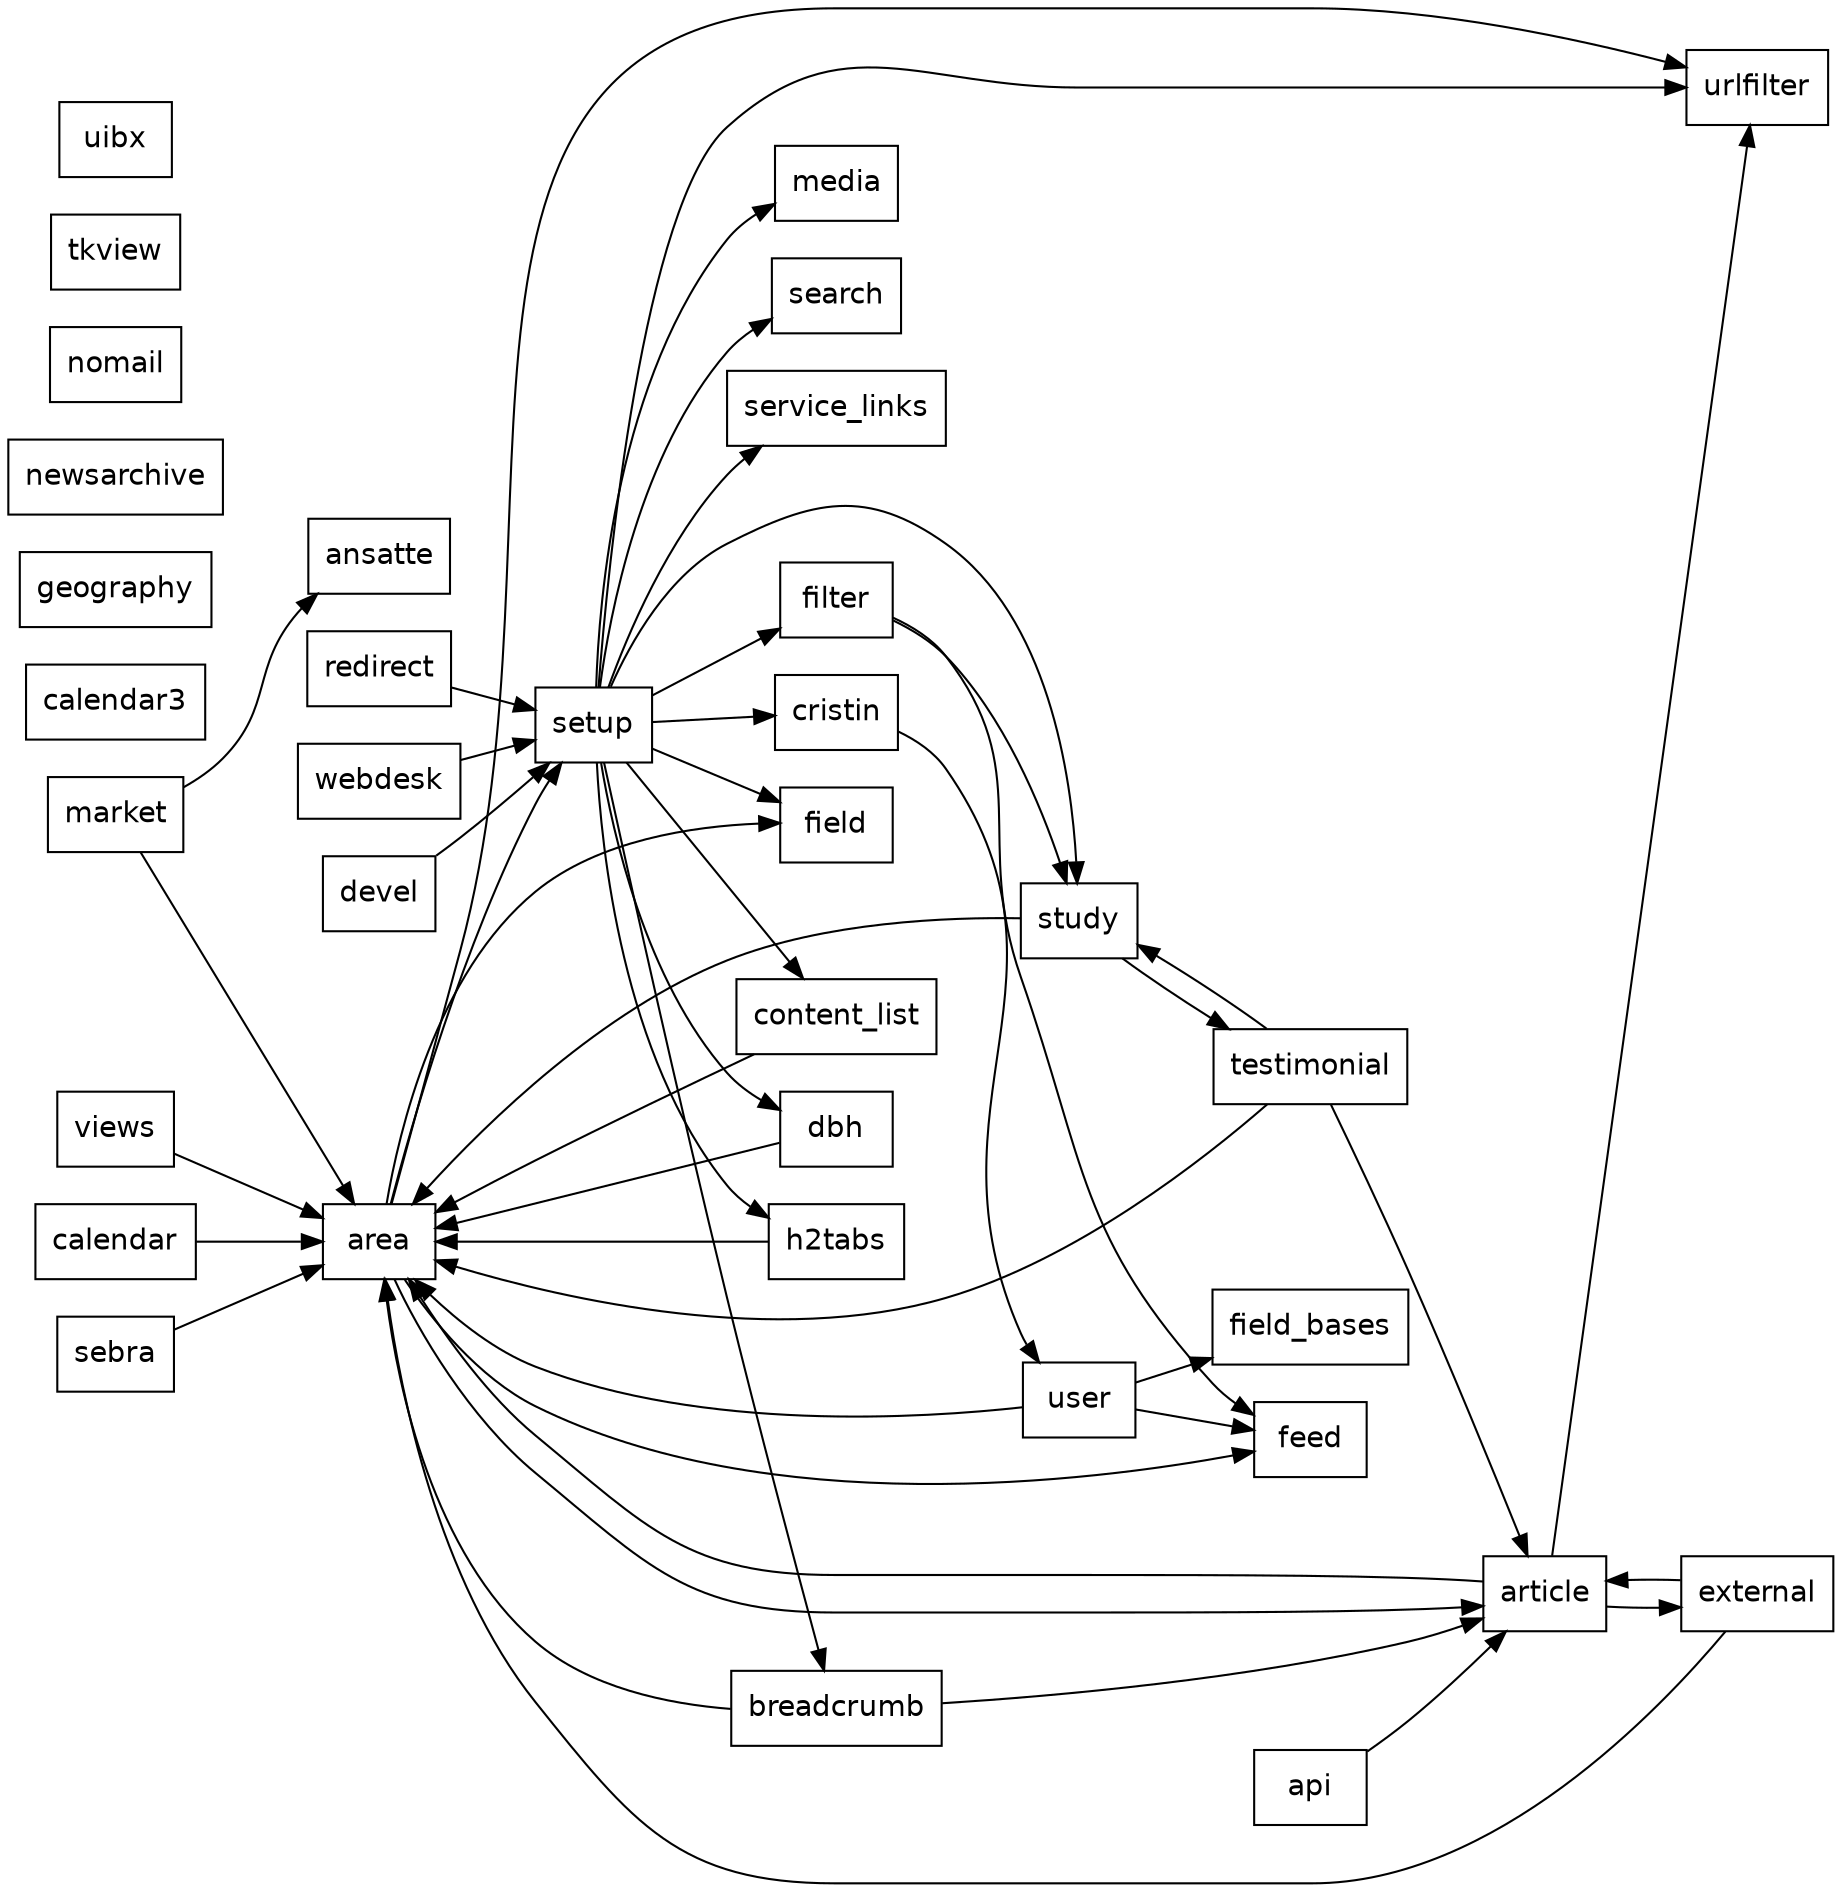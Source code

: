 digraph {
  rankdir=LR;
  node [shape=box, padding=0, fontname=Helvetica];
  uib_ansatte [label="ansatte"];
  uib_api [label="api"];
  uib_api -> uib_article;
  uib_area [label="area"];
  uib_area -> uib_article;
  uib_area -> uib_feed;
  uib_area -> uib_field;
  uib_area -> uib_setup;
  uib_area -> uib_urlfilter;
  uib_article [label="article"];
  uib_article -> uib_area;
  uib_article -> uib_external;
  uib_article -> uib_urlfilter;
  uib_breadcrumb [label="breadcrumb"];
  uib_breadcrumb -> uib_area;
  uib_breadcrumb -> uib_article;
  uib_calendar [label="calendar"];
  uib_calendar -> uib_area;
  uib_calendar3 [label="calendar3"];
  uib_content_list [label="content_list"];
  uib_content_list -> uib_area;
  uib_cristin [label="cristin"];
  uib_cristin -> uib_user;
  uib_dbh [label="dbh"];
  uib_dbh -> uib_area;
  uib_devel [label="devel"];
  uib_devel -> uib_setup;
  uib_external [label="external"];
  uib_external -> uib_area;
  uib_external -> uib_article;
  uib_feed [label="feed"];
  uib_field [label="field"];
  uib_field_bases [label="field_bases"];
  uib_filter [label="filter"];
  uib_filter -> uib_study;
  uib_filter -> uib_feed;
  uib_geography [label="geography"];
  uib_h2tabs [label="h2tabs"];
  uib_h2tabs -> uib_area;
  uib_market [label="market"];
  uib_market -> uib_ansatte;
  uib_market -> uib_area;
  uib_media [label="media"];
  uib_newsarchive [label="newsarchive"];
  uib_nomail [label="nomail"];
  uib_redirect [label="redirect"];
  uib_redirect -> uib_setup;
  uib_search [label="search"];
  uib_sebra [label="sebra"];
  uib_sebra -> uib_area;
  uib_service_links [label="service_links"];
  uib_setup [label="setup"];
  uib_setup -> uib_breadcrumb;
  uib_setup -> uib_content_list;
  uib_setup -> uib_cristin;
  uib_setup -> uib_dbh;
  uib_setup -> uib_field;
  uib_setup -> uib_filter;
  uib_setup -> uib_h2tabs;
  uib_setup -> uib_media;
  uib_setup -> uib_search;
  uib_setup -> uib_service_links;
  uib_setup -> uib_study;
  uib_setup -> uib_urlfilter;
  uib_study [label="study"];
  uib_study -> uib_area;
  uib_study -> uib_testimonial;
  uib_testimonial [label="testimonial"];
  uib_testimonial -> uib_area;
  uib_testimonial -> uib_article;
  uib_testimonial -> uib_study;
  uib_tkview [label="tkview"];
  uib_urlfilter [label="urlfilter"];
  uib_user [label="user"];
  uib_user -> uib_area;
  uib_user -> uib_feed;
  uib_user -> uib_field_bases;
  uib_views [label="views"];
  uib_views -> uib_area;
  uib_webdesk [label="webdesk"];
  uib_webdesk -> uib_setup;
  uibx [label="uibx"];
}
